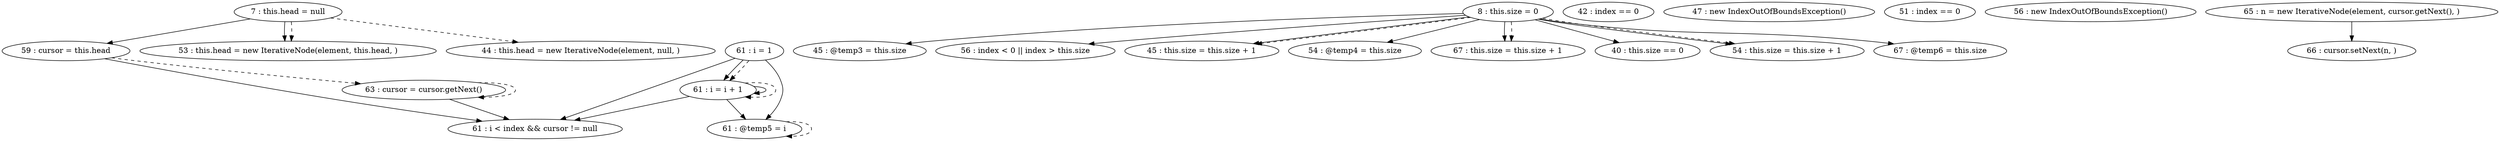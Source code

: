digraph G {
"7 : this.head = null"
"7 : this.head = null" -> "59 : cursor = this.head"
"7 : this.head = null" -> "53 : this.head = new IterativeNode(element, this.head, )"
"7 : this.head = null" -> "44 : this.head = new IterativeNode(element, null, )" [style=dashed]
"7 : this.head = null" -> "53 : this.head = new IterativeNode(element, this.head, )" [style=dashed]
"8 : this.size = 0"
"8 : this.size = 0" -> "45 : @temp3 = this.size"
"8 : this.size = 0" -> "56 : index < 0 || index > this.size"
"8 : this.size = 0" -> "45 : this.size = this.size + 1"
"8 : this.size = 0" -> "54 : @temp4 = this.size"
"8 : this.size = 0" -> "67 : this.size = this.size + 1"
"8 : this.size = 0" -> "40 : this.size == 0"
"8 : this.size = 0" -> "54 : this.size = this.size + 1"
"8 : this.size = 0" -> "67 : @temp6 = this.size"
"8 : this.size = 0" -> "45 : this.size = this.size + 1" [style=dashed]
"8 : this.size = 0" -> "67 : this.size = this.size + 1" [style=dashed]
"8 : this.size = 0" -> "54 : this.size = this.size + 1" [style=dashed]
"40 : this.size == 0"
"42 : index == 0"
"44 : this.head = new IterativeNode(element, null, )"
"45 : @temp3 = this.size"
"45 : this.size = this.size + 1"
"47 : new IndexOutOfBoundsException()"
"51 : index == 0"
"53 : this.head = new IterativeNode(element, this.head, )"
"54 : @temp4 = this.size"
"54 : this.size = this.size + 1"
"56 : index < 0 || index > this.size"
"56 : new IndexOutOfBoundsException()"
"59 : cursor = this.head"
"59 : cursor = this.head" -> "61 : i < index && cursor != null"
"59 : cursor = this.head" -> "63 : cursor = cursor.getNext()" [style=dashed]
"61 : i = 1"
"61 : i = 1" -> "61 : i < index && cursor != null"
"61 : i = 1" -> "61 : @temp5 = i"
"61 : i = 1" -> "61 : i = i + 1"
"61 : i = 1" -> "61 : i = i + 1" [style=dashed]
"61 : i < index && cursor != null"
"63 : cursor = cursor.getNext()"
"63 : cursor = cursor.getNext()" -> "61 : i < index && cursor != null"
"63 : cursor = cursor.getNext()" -> "63 : cursor = cursor.getNext()" [style=dashed]
"61 : @temp5 = i"
"61 : @temp5 = i" -> "61 : @temp5 = i" [style=dashed]
"61 : i = i + 1"
"61 : i = i + 1" -> "61 : i < index && cursor != null"
"61 : i = i + 1" -> "61 : @temp5 = i"
"61 : i = i + 1" -> "61 : i = i + 1"
"61 : i = i + 1" -> "61 : i = i + 1" [style=dashed]
"65 : n = new IterativeNode(element, cursor.getNext(), )"
"65 : n = new IterativeNode(element, cursor.getNext(), )" -> "66 : cursor.setNext(n, )"
"66 : cursor.setNext(n, )"
"67 : @temp6 = this.size"
"67 : this.size = this.size + 1"
}